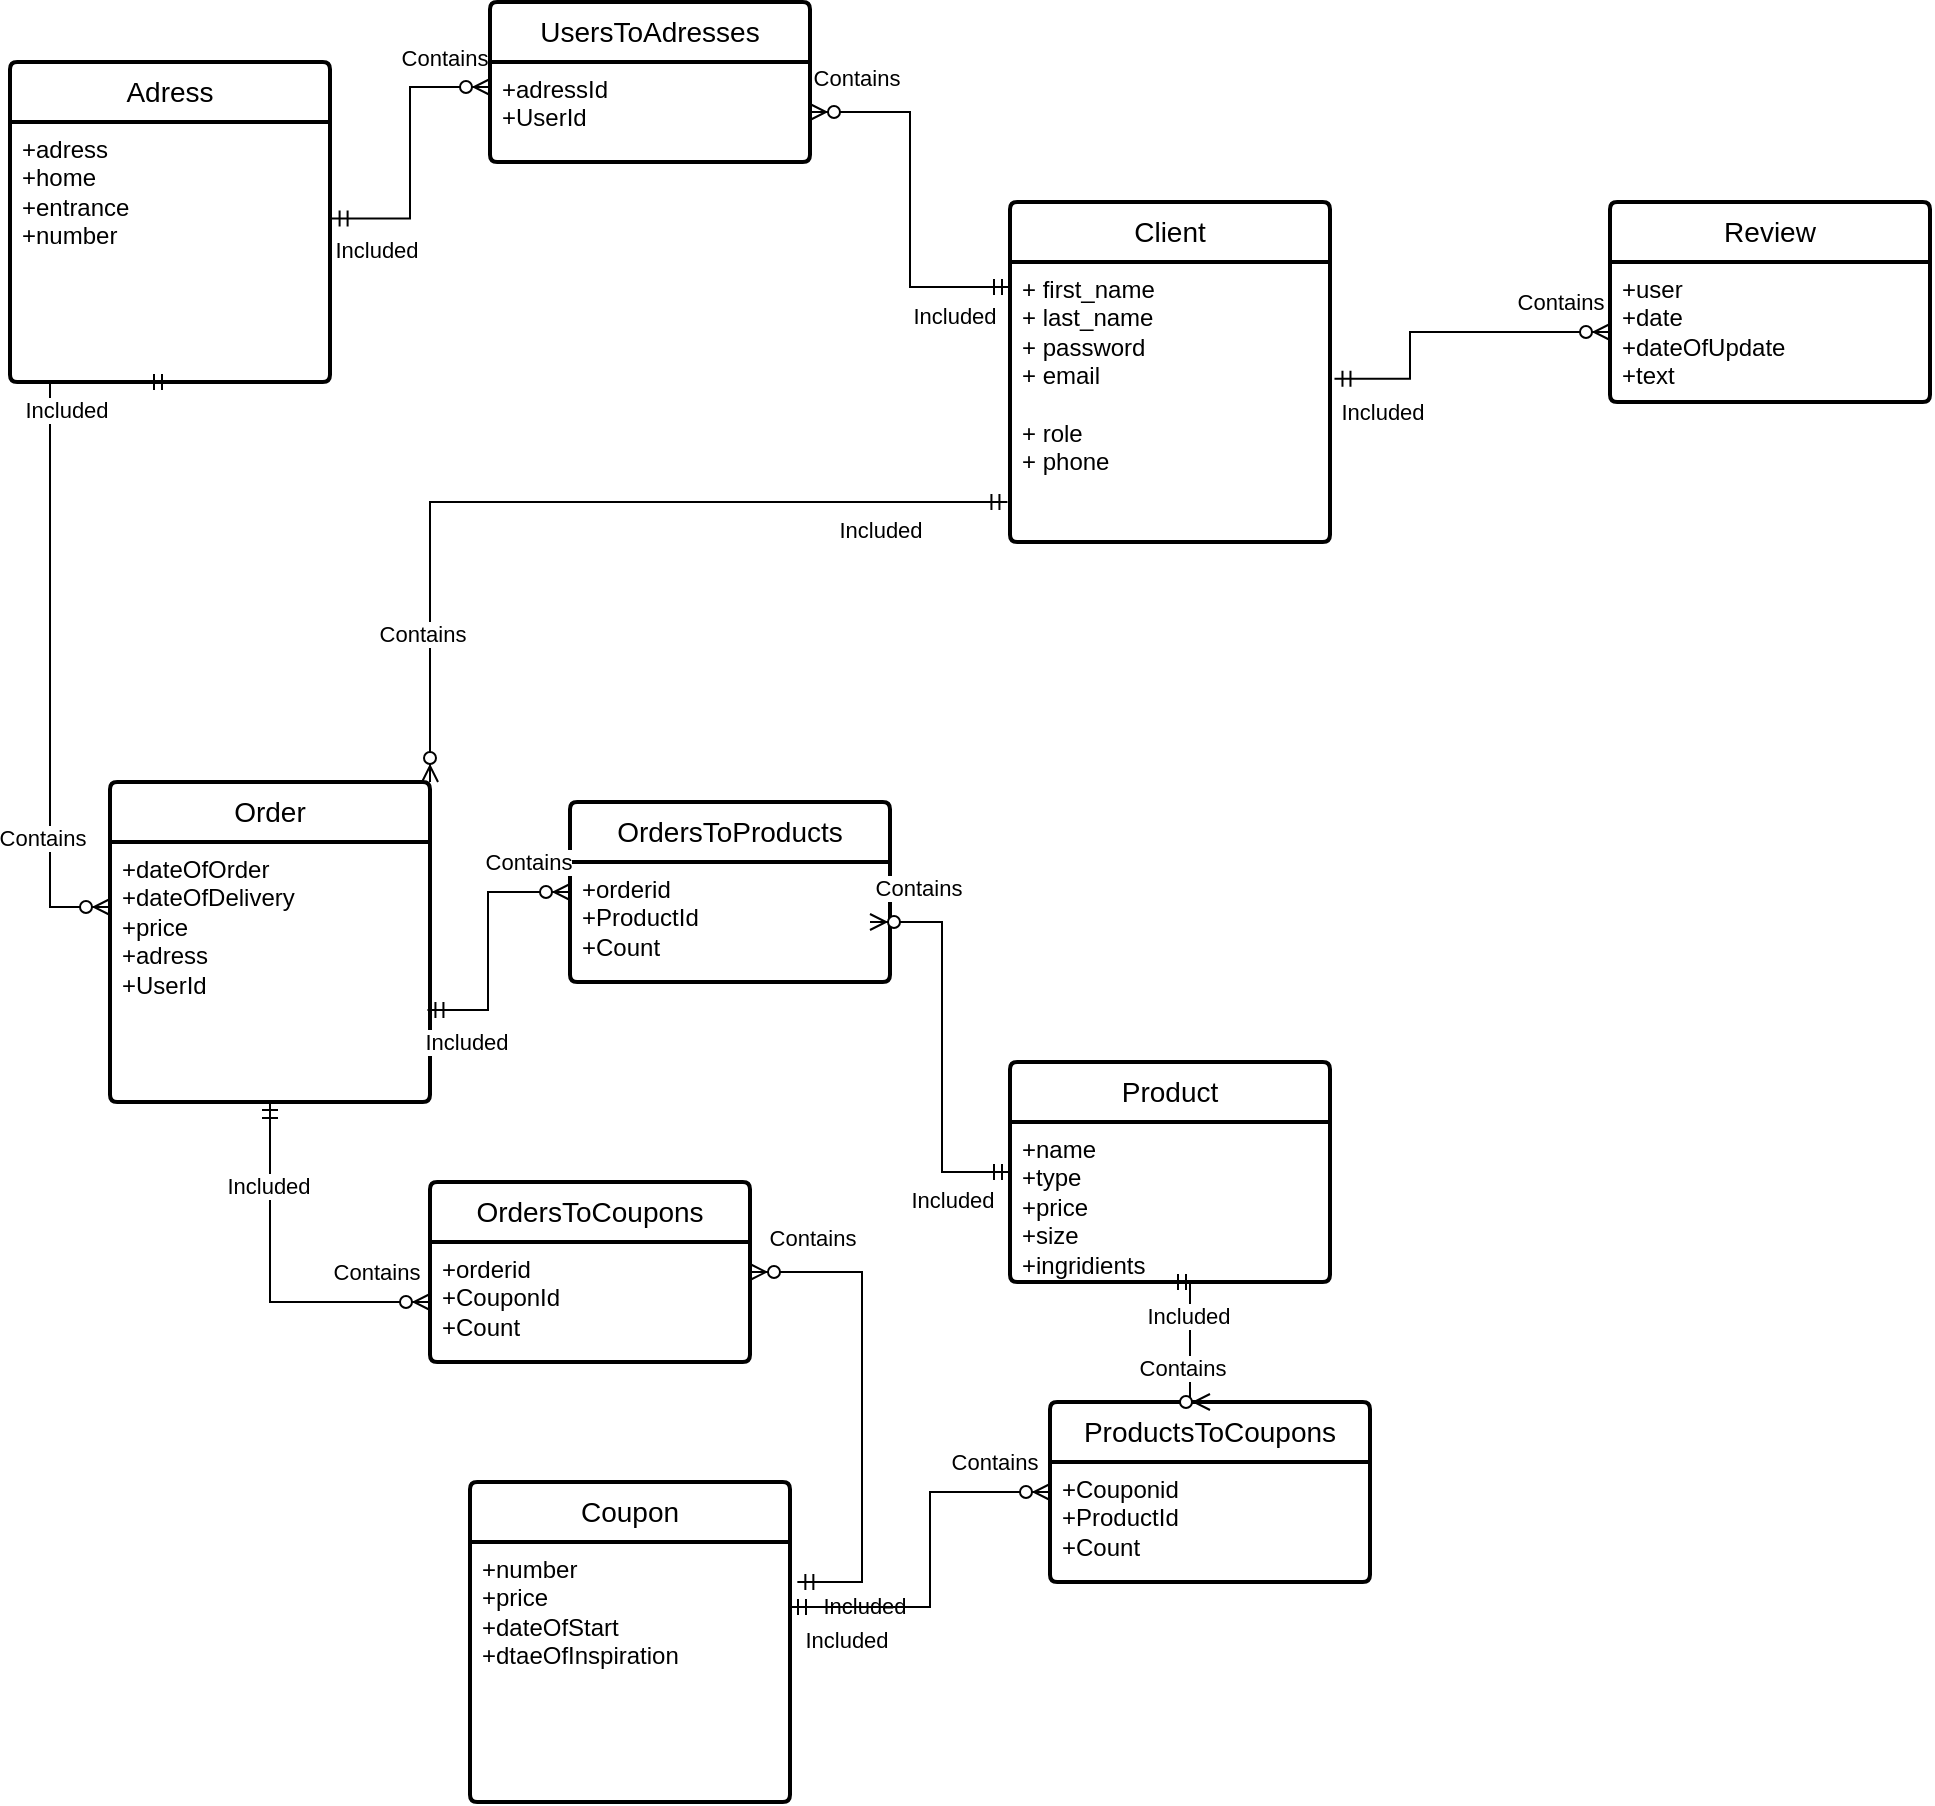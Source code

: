 <mxfile version="22.1.11" type="device">
  <diagram name="Страница — 1" id="j8NeaPQq4FaoW0YNu0MQ">
    <mxGraphModel dx="1836" dy="1719" grid="1" gridSize="10" guides="1" tooltips="1" connect="1" arrows="1" fold="1" page="1" pageScale="1" pageWidth="827" pageHeight="1169" math="0" shadow="0">
      <root>
        <mxCell id="0" />
        <mxCell id="1" parent="0" />
        <mxCell id="s82BNTiHbq3g5wNBVeE_-1" value="Client" style="swimlane;childLayout=stackLayout;horizontal=1;startSize=30;horizontalStack=0;rounded=1;fontSize=14;fontStyle=0;strokeWidth=2;resizeParent=0;resizeLast=1;shadow=0;dashed=0;align=center;arcSize=4;whiteSpace=wrap;html=1;" parent="1" vertex="1">
          <mxGeometry x="500" y="80" width="160" height="170" as="geometry" />
        </mxCell>
        <mxCell id="s82BNTiHbq3g5wNBVeE_-2" value="+ first_name&lt;br&gt;+ last_name&lt;br&gt;+ password&lt;br&gt;+ email&lt;br&gt;&lt;br&gt;+ role&lt;br&gt;+ phone" style="align=left;strokeColor=none;fillColor=none;spacingLeft=4;fontSize=12;verticalAlign=top;resizable=0;rotatable=0;part=1;html=1;" parent="s82BNTiHbq3g5wNBVeE_-1" vertex="1">
          <mxGeometry y="30" width="160" height="140" as="geometry" />
        </mxCell>
        <mxCell id="GTcmixg37_vYdclQBQrY-1" value="" style="fontSize=12;html=1;endArrow=ERzeroToMany;startArrow=ERmandOne;rounded=0;edgeStyle=elbowEdgeStyle;entryX=1;entryY=0;entryDx=0;entryDy=0;exitX=-0.008;exitY=0.857;exitDx=0;exitDy=0;exitPerimeter=0;" parent="1" source="s82BNTiHbq3g5wNBVeE_-2" target="GTcmixg37_vYdclQBQrY-4" edge="1">
          <mxGeometry width="100" height="100" relative="1" as="geometry">
            <mxPoint x="90" y="245" as="sourcePoint" />
            <mxPoint x="500" y="200" as="targetPoint" />
            <Array as="points">
              <mxPoint x="210" y="285" />
            </Array>
          </mxGeometry>
        </mxCell>
        <mxCell id="GTcmixg37_vYdclQBQrY-2" value="Contains" style="edgeLabel;html=1;align=center;verticalAlign=middle;resizable=0;points=[];" parent="GTcmixg37_vYdclQBQrY-1" vertex="1" connectable="0">
          <mxGeometry x="0.726" y="-1" relative="1" as="geometry">
            <mxPoint x="-3" y="-16" as="offset" />
          </mxGeometry>
        </mxCell>
        <mxCell id="GTcmixg37_vYdclQBQrY-3" value="Included" style="edgeLabel;html=1;align=center;verticalAlign=middle;resizable=0;points=[];" parent="GTcmixg37_vYdclQBQrY-1" vertex="1" connectable="0">
          <mxGeometry x="-0.704" y="-1" relative="1" as="geometry">
            <mxPoint y="15" as="offset" />
          </mxGeometry>
        </mxCell>
        <mxCell id="GTcmixg37_vYdclQBQrY-4" value="Order" style="swimlane;childLayout=stackLayout;horizontal=1;startSize=30;horizontalStack=0;rounded=1;fontSize=14;fontStyle=0;strokeWidth=2;resizeParent=0;resizeLast=1;shadow=0;dashed=0;align=center;arcSize=4;whiteSpace=wrap;html=1;" parent="1" vertex="1">
          <mxGeometry x="50" y="370" width="160" height="160" as="geometry" />
        </mxCell>
        <mxCell id="GTcmixg37_vYdclQBQrY-5" value="+dateOfOrder&lt;br&gt;+dateOfDelivery&lt;br&gt;+price&lt;br&gt;+adress&lt;br&gt;+UserId" style="align=left;strokeColor=none;fillColor=none;spacingLeft=4;fontSize=12;verticalAlign=top;resizable=0;rotatable=0;part=1;html=1;" parent="GTcmixg37_vYdclQBQrY-4" vertex="1">
          <mxGeometry y="30" width="160" height="130" as="geometry" />
        </mxCell>
        <mxCell id="GTcmixg37_vYdclQBQrY-8" value="Product" style="swimlane;childLayout=stackLayout;horizontal=1;startSize=30;horizontalStack=0;rounded=1;fontSize=14;fontStyle=0;strokeWidth=2;resizeParent=0;resizeLast=1;shadow=0;dashed=0;align=center;arcSize=4;whiteSpace=wrap;html=1;" parent="1" vertex="1">
          <mxGeometry x="500" y="510" width="160" height="110" as="geometry" />
        </mxCell>
        <mxCell id="GTcmixg37_vYdclQBQrY-9" value="+name&lt;br&gt;+type&lt;br&gt;+price&lt;br&gt;+size&lt;br&gt;+ingridients" style="align=left;strokeColor=none;fillColor=none;spacingLeft=4;fontSize=12;verticalAlign=top;resizable=0;rotatable=0;part=1;html=1;" parent="GTcmixg37_vYdclQBQrY-8" vertex="1">
          <mxGeometry y="30" width="160" height="80" as="geometry" />
        </mxCell>
        <mxCell id="GTcmixg37_vYdclQBQrY-20" value="Coupon" style="swimlane;childLayout=stackLayout;horizontal=1;startSize=30;horizontalStack=0;rounded=1;fontSize=14;fontStyle=0;strokeWidth=2;resizeParent=0;resizeLast=1;shadow=0;dashed=0;align=center;arcSize=4;whiteSpace=wrap;html=1;" parent="1" vertex="1">
          <mxGeometry x="230" y="720" width="160" height="160" as="geometry" />
        </mxCell>
        <mxCell id="GTcmixg37_vYdclQBQrY-21" value="+number&lt;br&gt;+price&lt;br&gt;+dateOfStart&lt;br&gt;+dtaeOfInspiration" style="align=left;strokeColor=none;fillColor=none;spacingLeft=4;fontSize=12;verticalAlign=top;resizable=0;rotatable=0;part=1;html=1;" parent="GTcmixg37_vYdclQBQrY-20" vertex="1">
          <mxGeometry y="30" width="160" height="130" as="geometry" />
        </mxCell>
        <mxCell id="GTcmixg37_vYdclQBQrY-25" value="Review" style="swimlane;childLayout=stackLayout;horizontal=1;startSize=30;horizontalStack=0;rounded=1;fontSize=14;fontStyle=0;strokeWidth=2;resizeParent=0;resizeLast=1;shadow=0;dashed=0;align=center;arcSize=4;whiteSpace=wrap;html=1;" parent="1" vertex="1">
          <mxGeometry x="800" y="80" width="160" height="100" as="geometry" />
        </mxCell>
        <mxCell id="GTcmixg37_vYdclQBQrY-26" value="+user&lt;br&gt;+date&lt;br&gt;+dateOfUpdate&lt;br&gt;+text" style="align=left;strokeColor=none;fillColor=none;spacingLeft=4;fontSize=12;verticalAlign=top;resizable=0;rotatable=0;part=1;html=1;" parent="GTcmixg37_vYdclQBQrY-25" vertex="1">
          <mxGeometry y="30" width="160" height="70" as="geometry" />
        </mxCell>
        <mxCell id="GTcmixg37_vYdclQBQrY-27" value="Adress" style="swimlane;childLayout=stackLayout;horizontal=1;startSize=30;horizontalStack=0;rounded=1;fontSize=14;fontStyle=0;strokeWidth=2;resizeParent=0;resizeLast=1;shadow=0;dashed=0;align=center;arcSize=4;whiteSpace=wrap;html=1;" parent="1" vertex="1">
          <mxGeometry y="10" width="160" height="160" as="geometry" />
        </mxCell>
        <mxCell id="GTcmixg37_vYdclQBQrY-28" value="+adress&lt;br&gt;+home&lt;br&gt;+entrance&lt;br&gt;+number&lt;br&gt;" style="align=left;strokeColor=none;fillColor=none;spacingLeft=4;fontSize=12;verticalAlign=top;resizable=0;rotatable=0;part=1;html=1;" parent="GTcmixg37_vYdclQBQrY-27" vertex="1">
          <mxGeometry y="30" width="160" height="130" as="geometry" />
        </mxCell>
        <mxCell id="GTcmixg37_vYdclQBQrY-29" value="" style="fontSize=12;html=1;endArrow=ERzeroToMany;startArrow=ERmandOne;rounded=0;edgeStyle=elbowEdgeStyle;exitX=1.005;exitY=0.371;exitDx=0;exitDy=0;exitPerimeter=0;entryX=0;entryY=0.25;entryDx=0;entryDy=0;" parent="1" source="GTcmixg37_vYdclQBQrY-28" target="vJm-HgHADTFW0kuAcxGC-2" edge="1">
          <mxGeometry width="100" height="100" relative="1" as="geometry">
            <mxPoint x="324" y="225" as="sourcePoint" />
            <mxPoint x="340" y="30" as="targetPoint" />
            <Array as="points">
              <mxPoint x="200" y="70" />
              <mxPoint x="300" y="80" />
            </Array>
          </mxGeometry>
        </mxCell>
        <mxCell id="GTcmixg37_vYdclQBQrY-30" value="Contains" style="edgeLabel;html=1;align=center;verticalAlign=middle;resizable=0;points=[];" parent="GTcmixg37_vYdclQBQrY-29" vertex="1" connectable="0">
          <mxGeometry x="0.726" y="-1" relative="1" as="geometry">
            <mxPoint x="-3" y="-16" as="offset" />
          </mxGeometry>
        </mxCell>
        <mxCell id="GTcmixg37_vYdclQBQrY-31" value="Included" style="edgeLabel;html=1;align=center;verticalAlign=middle;resizable=0;points=[];" parent="GTcmixg37_vYdclQBQrY-29" vertex="1" connectable="0">
          <mxGeometry x="-0.704" y="-1" relative="1" as="geometry">
            <mxPoint y="15" as="offset" />
          </mxGeometry>
        </mxCell>
        <mxCell id="GTcmixg37_vYdclQBQrY-32" value="" style="fontSize=12;html=1;endArrow=ERzeroToMany;startArrow=ERmandOne;rounded=0;edgeStyle=elbowEdgeStyle;entryX=0;entryY=0.25;entryDx=0;entryDy=0;exitX=0.5;exitY=1;exitDx=0;exitDy=0;" parent="1" source="GTcmixg37_vYdclQBQrY-28" target="GTcmixg37_vYdclQBQrY-5" edge="1">
          <mxGeometry width="100" height="100" relative="1" as="geometry">
            <mxPoint x="50" y="435" as="sourcePoint" />
            <mxPoint x="230" y="340" as="targetPoint" />
            <Array as="points">
              <mxPoint x="20" y="310" />
            </Array>
          </mxGeometry>
        </mxCell>
        <mxCell id="GTcmixg37_vYdclQBQrY-33" value="Contains" style="edgeLabel;html=1;align=center;verticalAlign=middle;resizable=0;points=[];" parent="GTcmixg37_vYdclQBQrY-32" vertex="1" connectable="0">
          <mxGeometry x="0.726" y="-1" relative="1" as="geometry">
            <mxPoint x="-3" y="-16" as="offset" />
          </mxGeometry>
        </mxCell>
        <mxCell id="GTcmixg37_vYdclQBQrY-34" value="Included" style="edgeLabel;html=1;align=center;verticalAlign=middle;resizable=0;points=[];" parent="GTcmixg37_vYdclQBQrY-32" vertex="1" connectable="0">
          <mxGeometry x="-0.704" y="-1" relative="1" as="geometry">
            <mxPoint y="15" as="offset" />
          </mxGeometry>
        </mxCell>
        <mxCell id="GTcmixg37_vYdclQBQrY-35" value="" style="fontSize=12;html=1;endArrow=ERzeroToMany;startArrow=ERmandOne;rounded=0;edgeStyle=elbowEdgeStyle;entryX=0;entryY=0.5;entryDx=0;entryDy=0;exitX=1.014;exitY=0.417;exitDx=0;exitDy=0;exitPerimeter=0;" parent="1" source="s82BNTiHbq3g5wNBVeE_-2" target="GTcmixg37_vYdclQBQrY-26" edge="1">
          <mxGeometry width="100" height="100" relative="1" as="geometry">
            <mxPoint x="660" y="435" as="sourcePoint" />
            <mxPoint x="840" y="340" as="targetPoint" />
            <Array as="points">
              <mxPoint x="700" y="190" />
            </Array>
          </mxGeometry>
        </mxCell>
        <mxCell id="GTcmixg37_vYdclQBQrY-36" value="Contains" style="edgeLabel;html=1;align=center;verticalAlign=middle;resizable=0;points=[];" parent="GTcmixg37_vYdclQBQrY-35" vertex="1" connectable="0">
          <mxGeometry x="0.726" y="-1" relative="1" as="geometry">
            <mxPoint x="-3" y="-16" as="offset" />
          </mxGeometry>
        </mxCell>
        <mxCell id="GTcmixg37_vYdclQBQrY-37" value="Included" style="edgeLabel;html=1;align=center;verticalAlign=middle;resizable=0;points=[];" parent="GTcmixg37_vYdclQBQrY-35" vertex="1" connectable="0">
          <mxGeometry x="-0.704" y="-1" relative="1" as="geometry">
            <mxPoint y="15" as="offset" />
          </mxGeometry>
        </mxCell>
        <mxCell id="vJm-HgHADTFW0kuAcxGC-1" value="UsersToAdresses" style="swimlane;childLayout=stackLayout;horizontal=1;startSize=30;horizontalStack=0;rounded=1;fontSize=14;fontStyle=0;strokeWidth=2;resizeParent=0;resizeLast=1;shadow=0;dashed=0;align=center;arcSize=4;whiteSpace=wrap;html=1;" parent="1" vertex="1">
          <mxGeometry x="240" y="-20" width="160" height="80" as="geometry" />
        </mxCell>
        <mxCell id="vJm-HgHADTFW0kuAcxGC-2" value="+adressId&lt;br&gt;+UserId" style="align=left;strokeColor=none;fillColor=none;spacingLeft=4;fontSize=12;verticalAlign=top;resizable=0;rotatable=0;part=1;html=1;" parent="vJm-HgHADTFW0kuAcxGC-1" vertex="1">
          <mxGeometry y="30" width="160" height="50" as="geometry" />
        </mxCell>
        <mxCell id="vJm-HgHADTFW0kuAcxGC-3" value="" style="fontSize=12;html=1;endArrow=ERzeroToMany;startArrow=ERmandOne;rounded=0;edgeStyle=elbowEdgeStyle;exitX=0;exitY=0.25;exitDx=0;exitDy=0;entryX=1;entryY=0.5;entryDx=0;entryDy=0;" parent="1" source="s82BNTiHbq3g5wNBVeE_-1" target="vJm-HgHADTFW0kuAcxGC-2" edge="1">
          <mxGeometry width="100" height="100" relative="1" as="geometry">
            <mxPoint x="171" y="98" as="sourcePoint" />
            <mxPoint x="264" y="13" as="targetPoint" />
            <Array as="points">
              <mxPoint x="450" y="80" />
              <mxPoint x="310" y="90" />
            </Array>
          </mxGeometry>
        </mxCell>
        <mxCell id="vJm-HgHADTFW0kuAcxGC-4" value="Contains" style="edgeLabel;html=1;align=center;verticalAlign=middle;resizable=0;points=[];" parent="vJm-HgHADTFW0kuAcxGC-3" vertex="1" connectable="0">
          <mxGeometry x="0.726" y="-1" relative="1" as="geometry">
            <mxPoint x="-3" y="-16" as="offset" />
          </mxGeometry>
        </mxCell>
        <mxCell id="vJm-HgHADTFW0kuAcxGC-5" value="Included" style="edgeLabel;html=1;align=center;verticalAlign=middle;resizable=0;points=[];" parent="vJm-HgHADTFW0kuAcxGC-3" vertex="1" connectable="0">
          <mxGeometry x="-0.704" y="-1" relative="1" as="geometry">
            <mxPoint y="15" as="offset" />
          </mxGeometry>
        </mxCell>
        <mxCell id="vJm-HgHADTFW0kuAcxGC-7" value="OrdersToProducts" style="swimlane;childLayout=stackLayout;horizontal=1;startSize=30;horizontalStack=0;rounded=1;fontSize=14;fontStyle=0;strokeWidth=2;resizeParent=0;resizeLast=1;shadow=0;dashed=0;align=center;arcSize=4;whiteSpace=wrap;html=1;" parent="1" vertex="1">
          <mxGeometry x="280" y="380" width="160" height="90" as="geometry" />
        </mxCell>
        <mxCell id="vJm-HgHADTFW0kuAcxGC-9" value="" style="fontSize=12;html=1;endArrow=ERzeroToMany;startArrow=ERmandOne;rounded=0;edgeStyle=elbowEdgeStyle;exitX=0;exitY=0.5;exitDx=0;exitDy=0;entryX=1;entryY=0.5;entryDx=0;entryDy=0;" parent="vJm-HgHADTFW0kuAcxGC-7" source="GTcmixg37_vYdclQBQrY-8" edge="1">
          <mxGeometry width="100" height="100" relative="1" as="geometry">
            <mxPoint x="236" y="148" as="sourcePoint" />
            <mxPoint x="150" y="60" as="targetPoint" />
            <Array as="points">
              <mxPoint x="186" y="105" />
              <mxPoint x="46" y="115" />
            </Array>
          </mxGeometry>
        </mxCell>
        <mxCell id="vJm-HgHADTFW0kuAcxGC-10" value="Contains" style="edgeLabel;html=1;align=center;verticalAlign=middle;resizable=0;points=[];" parent="vJm-HgHADTFW0kuAcxGC-9" vertex="1" connectable="0">
          <mxGeometry x="0.726" y="-1" relative="1" as="geometry">
            <mxPoint x="-3" y="-16" as="offset" />
          </mxGeometry>
        </mxCell>
        <mxCell id="vJm-HgHADTFW0kuAcxGC-11" value="Included" style="edgeLabel;html=1;align=center;verticalAlign=middle;resizable=0;points=[];" parent="vJm-HgHADTFW0kuAcxGC-9" vertex="1" connectable="0">
          <mxGeometry x="-0.704" y="-1" relative="1" as="geometry">
            <mxPoint y="15" as="offset" />
          </mxGeometry>
        </mxCell>
        <mxCell id="vJm-HgHADTFW0kuAcxGC-8" value="+orderid&lt;br&gt;+ProductId&lt;br&gt;+Count" style="align=left;strokeColor=none;fillColor=none;spacingLeft=4;fontSize=12;verticalAlign=top;resizable=0;rotatable=0;part=1;html=1;" parent="vJm-HgHADTFW0kuAcxGC-7" vertex="1">
          <mxGeometry y="30" width="160" height="60" as="geometry" />
        </mxCell>
        <mxCell id="vJm-HgHADTFW0kuAcxGC-12" value="" style="fontSize=12;html=1;endArrow=ERzeroToMany;startArrow=ERmandOne;rounded=0;edgeStyle=elbowEdgeStyle;exitX=0.992;exitY=0.646;exitDx=0;exitDy=0;exitPerimeter=0;" parent="1" source="GTcmixg37_vYdclQBQrY-5" edge="1">
          <mxGeometry width="100" height="100" relative="1" as="geometry">
            <mxPoint x="200" y="510" as="sourcePoint" />
            <mxPoint x="280" y="425" as="targetPoint" />
            <Array as="points">
              <mxPoint x="239" y="492" />
              <mxPoint x="339" y="502" />
            </Array>
          </mxGeometry>
        </mxCell>
        <mxCell id="vJm-HgHADTFW0kuAcxGC-13" value="Contains" style="edgeLabel;html=1;align=center;verticalAlign=middle;resizable=0;points=[];" parent="vJm-HgHADTFW0kuAcxGC-12" vertex="1" connectable="0">
          <mxGeometry x="0.726" y="-1" relative="1" as="geometry">
            <mxPoint x="-3" y="-16" as="offset" />
          </mxGeometry>
        </mxCell>
        <mxCell id="vJm-HgHADTFW0kuAcxGC-14" value="Included" style="edgeLabel;html=1;align=center;verticalAlign=middle;resizable=0;points=[];" parent="vJm-HgHADTFW0kuAcxGC-12" vertex="1" connectable="0">
          <mxGeometry x="-0.704" y="-1" relative="1" as="geometry">
            <mxPoint y="15" as="offset" />
          </mxGeometry>
        </mxCell>
        <mxCell id="vJm-HgHADTFW0kuAcxGC-16" value="OrdersToCoupons" style="swimlane;childLayout=stackLayout;horizontal=1;startSize=30;horizontalStack=0;rounded=1;fontSize=14;fontStyle=0;strokeWidth=2;resizeParent=0;resizeLast=1;shadow=0;dashed=0;align=center;arcSize=4;whiteSpace=wrap;html=1;" parent="1" vertex="1">
          <mxGeometry x="210" y="570" width="160" height="90" as="geometry" />
        </mxCell>
        <mxCell id="vJm-HgHADTFW0kuAcxGC-20" value="+orderid&lt;br&gt;+CouponId&lt;br&gt;+Count" style="align=left;strokeColor=none;fillColor=none;spacingLeft=4;fontSize=12;verticalAlign=top;resizable=0;rotatable=0;part=1;html=1;" parent="vJm-HgHADTFW0kuAcxGC-16" vertex="1">
          <mxGeometry y="30" width="160" height="60" as="geometry" />
        </mxCell>
        <mxCell id="vJm-HgHADTFW0kuAcxGC-17" value="" style="fontSize=12;html=1;endArrow=ERzeroToMany;startArrow=ERmandOne;rounded=0;edgeStyle=elbowEdgeStyle;exitX=1.023;exitY=0.154;exitDx=0;exitDy=0;exitPerimeter=0;entryX=1;entryY=0.25;entryDx=0;entryDy=0;" parent="1" source="GTcmixg37_vYdclQBQrY-21" target="vJm-HgHADTFW0kuAcxGC-20" edge="1">
          <mxGeometry width="100" height="100" relative="1" as="geometry">
            <mxPoint x="476" y="718" as="sourcePoint" />
            <mxPoint x="480" y="630" as="targetPoint" />
            <Array as="points">
              <mxPoint x="426" y="675" />
              <mxPoint x="286" y="685" />
            </Array>
          </mxGeometry>
        </mxCell>
        <mxCell id="vJm-HgHADTFW0kuAcxGC-18" value="Contains" style="edgeLabel;html=1;align=center;verticalAlign=middle;resizable=0;points=[];" parent="vJm-HgHADTFW0kuAcxGC-17" vertex="1" connectable="0">
          <mxGeometry x="0.726" y="-1" relative="1" as="geometry">
            <mxPoint x="-3" y="-16" as="offset" />
          </mxGeometry>
        </mxCell>
        <mxCell id="vJm-HgHADTFW0kuAcxGC-19" value="Included" style="edgeLabel;html=1;align=center;verticalAlign=middle;resizable=0;points=[];" parent="vJm-HgHADTFW0kuAcxGC-17" vertex="1" connectable="0">
          <mxGeometry x="-0.704" y="-1" relative="1" as="geometry">
            <mxPoint y="15" as="offset" />
          </mxGeometry>
        </mxCell>
        <mxCell id="vJm-HgHADTFW0kuAcxGC-22" value="" style="fontSize=12;html=1;endArrow=ERzeroToMany;startArrow=ERmandOne;rounded=0;edgeStyle=elbowEdgeStyle;exitX=0.5;exitY=1;exitDx=0;exitDy=0;entryX=0;entryY=0.5;entryDx=0;entryDy=0;" parent="1" source="GTcmixg37_vYdclQBQrY-5" target="vJm-HgHADTFW0kuAcxGC-20" edge="1">
          <mxGeometry width="100" height="100" relative="1" as="geometry">
            <mxPoint x="404" y="780" as="sourcePoint" />
            <mxPoint x="410" y="625" as="targetPoint" />
            <Array as="points">
              <mxPoint x="130" y="610" />
              <mxPoint x="296" y="695" />
            </Array>
          </mxGeometry>
        </mxCell>
        <mxCell id="vJm-HgHADTFW0kuAcxGC-23" value="Contains" style="edgeLabel;html=1;align=center;verticalAlign=middle;resizable=0;points=[];" parent="vJm-HgHADTFW0kuAcxGC-22" vertex="1" connectable="0">
          <mxGeometry x="0.726" y="-1" relative="1" as="geometry">
            <mxPoint x="-3" y="-16" as="offset" />
          </mxGeometry>
        </mxCell>
        <mxCell id="vJm-HgHADTFW0kuAcxGC-24" value="Included" style="edgeLabel;html=1;align=center;verticalAlign=middle;resizable=0;points=[];" parent="vJm-HgHADTFW0kuAcxGC-22" vertex="1" connectable="0">
          <mxGeometry x="-0.704" y="-1" relative="1" as="geometry">
            <mxPoint y="15" as="offset" />
          </mxGeometry>
        </mxCell>
        <mxCell id="vJm-HgHADTFW0kuAcxGC-43" value="ProductsToCoupons" style="swimlane;childLayout=stackLayout;horizontal=1;startSize=30;horizontalStack=0;rounded=1;fontSize=14;fontStyle=0;strokeWidth=2;resizeParent=0;resizeLast=1;shadow=0;dashed=0;align=center;arcSize=4;whiteSpace=wrap;html=1;" parent="1" vertex="1">
          <mxGeometry x="520" y="680" width="160" height="90" as="geometry" />
        </mxCell>
        <mxCell id="vJm-HgHADTFW0kuAcxGC-44" value="+Couponid&lt;br&gt;+ProductId&lt;br&gt;+Count" style="align=left;strokeColor=none;fillColor=none;spacingLeft=4;fontSize=12;verticalAlign=top;resizable=0;rotatable=0;part=1;html=1;" parent="vJm-HgHADTFW0kuAcxGC-43" vertex="1">
          <mxGeometry y="30" width="160" height="60" as="geometry" />
        </mxCell>
        <mxCell id="vJm-HgHADTFW0kuAcxGC-45" value="" style="fontSize=12;html=1;endArrow=ERzeroToMany;startArrow=ERmandOne;rounded=0;edgeStyle=elbowEdgeStyle;exitX=1;exitY=0.25;exitDx=0;exitDy=0;entryX=0;entryY=0.5;entryDx=0;entryDy=0;" parent="1" source="GTcmixg37_vYdclQBQrY-21" target="vJm-HgHADTFW0kuAcxGC-43" edge="1">
          <mxGeometry width="100" height="100" relative="1" as="geometry">
            <mxPoint x="500" y="995" as="sourcePoint" />
            <mxPoint x="430" y="870" as="targetPoint" />
            <Array as="points">
              <mxPoint x="460" y="780" />
              <mxPoint x="326" y="925" />
            </Array>
          </mxGeometry>
        </mxCell>
        <mxCell id="vJm-HgHADTFW0kuAcxGC-46" value="Contains" style="edgeLabel;html=1;align=center;verticalAlign=middle;resizable=0;points=[];" parent="vJm-HgHADTFW0kuAcxGC-45" vertex="1" connectable="0">
          <mxGeometry x="0.726" y="-1" relative="1" as="geometry">
            <mxPoint x="-3" y="-16" as="offset" />
          </mxGeometry>
        </mxCell>
        <mxCell id="vJm-HgHADTFW0kuAcxGC-47" value="Included" style="edgeLabel;html=1;align=center;verticalAlign=middle;resizable=0;points=[];" parent="vJm-HgHADTFW0kuAcxGC-45" vertex="1" connectable="0">
          <mxGeometry x="-0.704" y="-1" relative="1" as="geometry">
            <mxPoint y="15" as="offset" />
          </mxGeometry>
        </mxCell>
        <mxCell id="vJm-HgHADTFW0kuAcxGC-48" value="" style="fontSize=12;html=1;endArrow=ERzeroToMany;startArrow=ERmandOne;rounded=0;edgeStyle=elbowEdgeStyle;exitX=0.5;exitY=1;exitDx=0;exitDy=0;entryX=0.5;entryY=0;entryDx=0;entryDy=0;" parent="1" source="GTcmixg37_vYdclQBQrY-9" target="vJm-HgHADTFW0kuAcxGC-43" edge="1">
          <mxGeometry width="100" height="100" relative="1" as="geometry">
            <mxPoint x="520" y="585" as="sourcePoint" />
            <mxPoint x="450" y="460" as="targetPoint" />
            <Array as="points">
              <mxPoint x="590" y="650" />
              <mxPoint x="346" y="515" />
            </Array>
          </mxGeometry>
        </mxCell>
        <mxCell id="vJm-HgHADTFW0kuAcxGC-49" value="Contains" style="edgeLabel;html=1;align=center;verticalAlign=middle;resizable=0;points=[];" parent="vJm-HgHADTFW0kuAcxGC-48" vertex="1" connectable="0">
          <mxGeometry x="0.726" y="-1" relative="1" as="geometry">
            <mxPoint x="-3" y="-16" as="offset" />
          </mxGeometry>
        </mxCell>
        <mxCell id="vJm-HgHADTFW0kuAcxGC-50" value="Included" style="edgeLabel;html=1;align=center;verticalAlign=middle;resizable=0;points=[];" parent="vJm-HgHADTFW0kuAcxGC-48" vertex="1" connectable="0">
          <mxGeometry x="-0.704" y="-1" relative="1" as="geometry">
            <mxPoint y="15" as="offset" />
          </mxGeometry>
        </mxCell>
      </root>
    </mxGraphModel>
  </diagram>
</mxfile>
